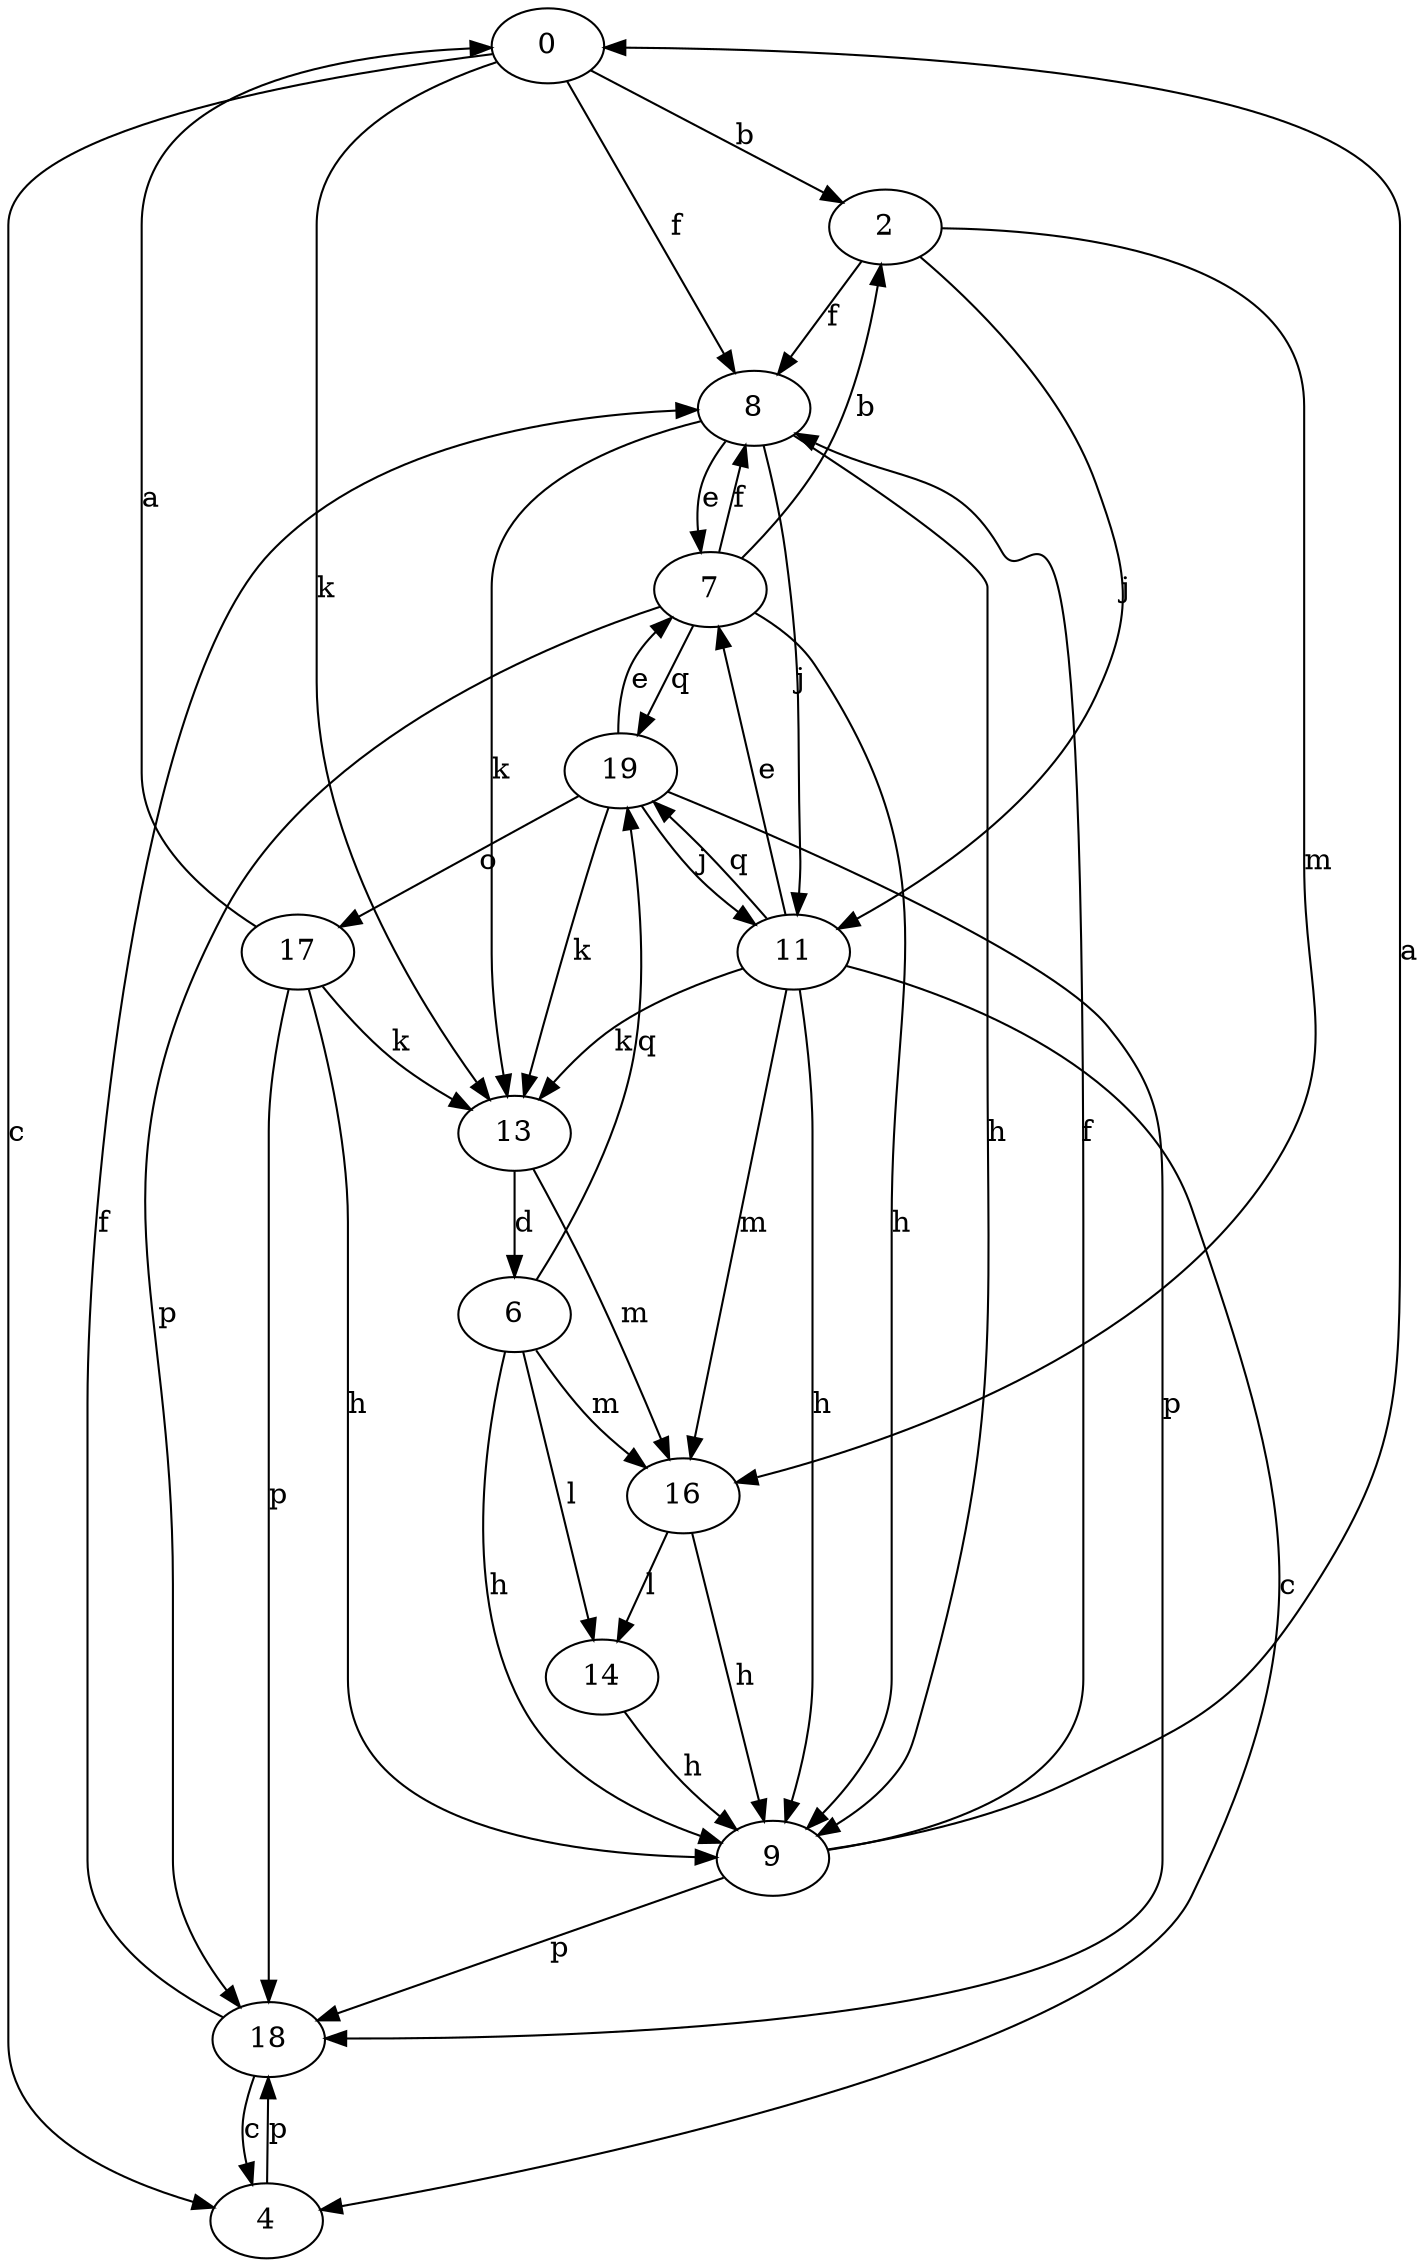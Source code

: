 strict digraph  {
0;
2;
4;
6;
7;
8;
9;
11;
13;
14;
16;
17;
18;
19;
0 -> 2  [label=b];
0 -> 4  [label=c];
0 -> 8  [label=f];
0 -> 13  [label=k];
2 -> 8  [label=f];
2 -> 11  [label=j];
2 -> 16  [label=m];
4 -> 18  [label=p];
6 -> 9  [label=h];
6 -> 14  [label=l];
6 -> 16  [label=m];
6 -> 19  [label=q];
7 -> 2  [label=b];
7 -> 8  [label=f];
7 -> 9  [label=h];
7 -> 18  [label=p];
7 -> 19  [label=q];
8 -> 7  [label=e];
8 -> 9  [label=h];
8 -> 11  [label=j];
8 -> 13  [label=k];
9 -> 0  [label=a];
9 -> 8  [label=f];
9 -> 18  [label=p];
11 -> 4  [label=c];
11 -> 7  [label=e];
11 -> 9  [label=h];
11 -> 13  [label=k];
11 -> 16  [label=m];
11 -> 19  [label=q];
13 -> 6  [label=d];
13 -> 16  [label=m];
14 -> 9  [label=h];
16 -> 9  [label=h];
16 -> 14  [label=l];
17 -> 0  [label=a];
17 -> 9  [label=h];
17 -> 13  [label=k];
17 -> 18  [label=p];
18 -> 4  [label=c];
18 -> 8  [label=f];
19 -> 7  [label=e];
19 -> 11  [label=j];
19 -> 13  [label=k];
19 -> 17  [label=o];
19 -> 18  [label=p];
}
